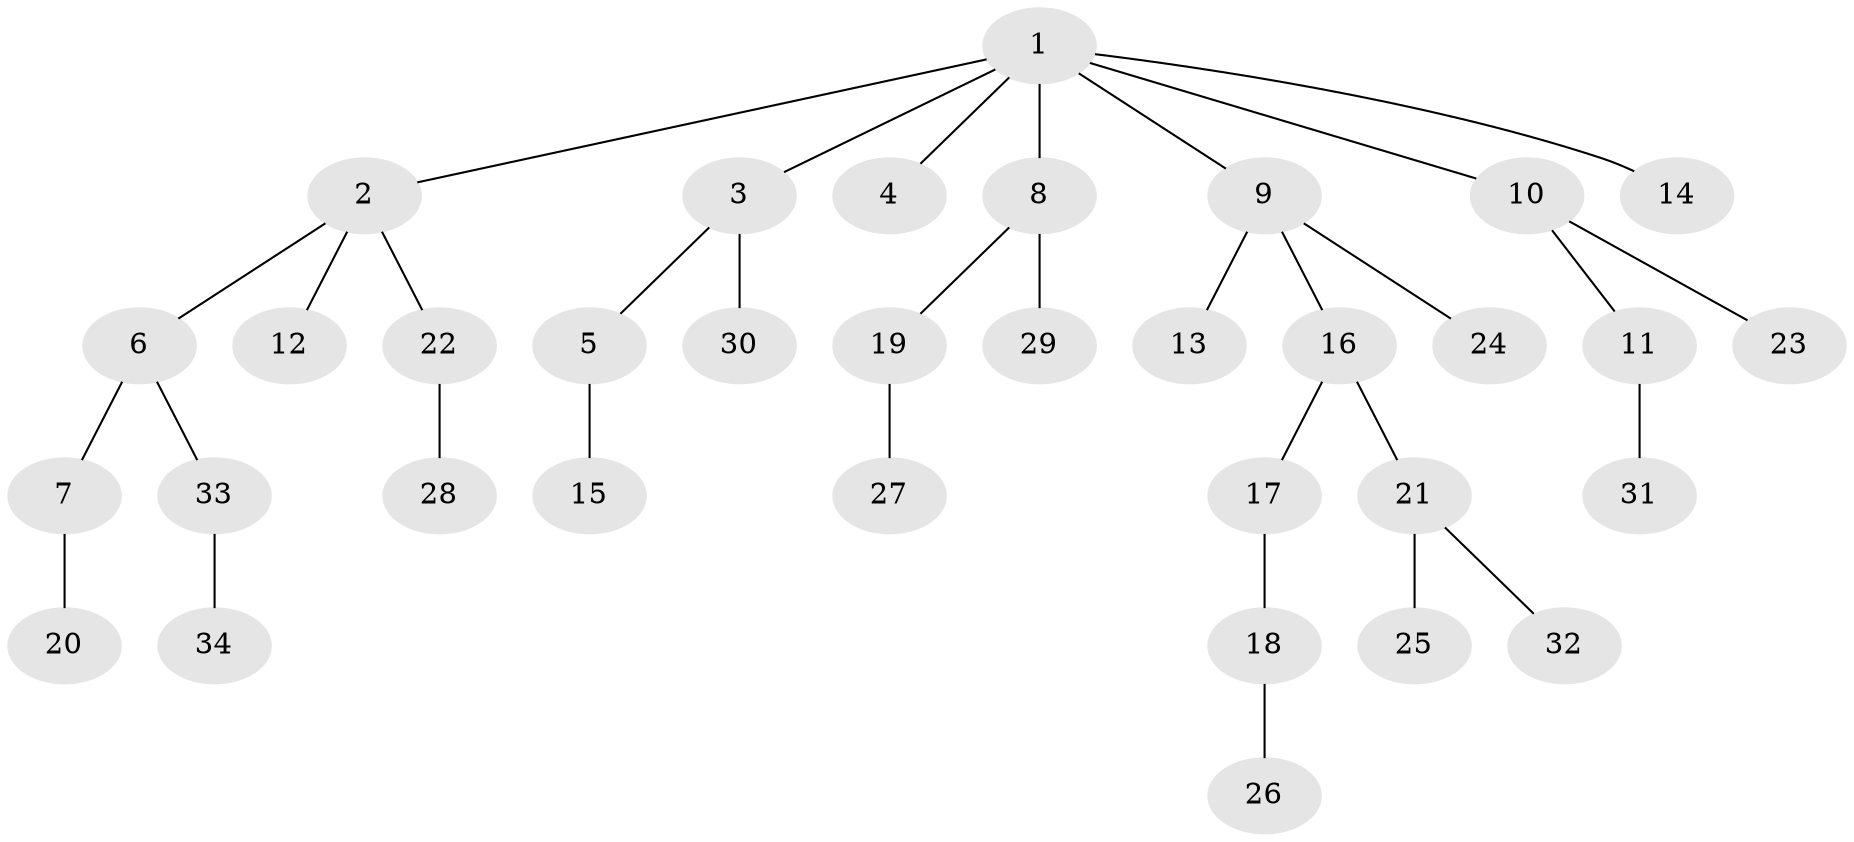 // original degree distribution, {8: 0.01818181818181818, 5: 0.01818181818181818, 4: 0.09090909090909091, 2: 0.2, 3: 0.14545454545454545, 1: 0.5272727272727272}
// Generated by graph-tools (version 1.1) at 2025/51/03/04/25 22:51:34]
// undirected, 34 vertices, 33 edges
graph export_dot {
  node [color=gray90,style=filled];
  1;
  2;
  3;
  4;
  5;
  6;
  7;
  8;
  9;
  10;
  11;
  12;
  13;
  14;
  15;
  16;
  17;
  18;
  19;
  20;
  21;
  22;
  23;
  24;
  25;
  26;
  27;
  28;
  29;
  30;
  31;
  32;
  33;
  34;
  1 -- 2 [weight=1.0];
  1 -- 3 [weight=1.0];
  1 -- 4 [weight=1.0];
  1 -- 8 [weight=1.0];
  1 -- 9 [weight=1.0];
  1 -- 10 [weight=1.0];
  1 -- 14 [weight=1.0];
  2 -- 6 [weight=1.0];
  2 -- 12 [weight=1.0];
  2 -- 22 [weight=1.0];
  3 -- 5 [weight=1.0];
  3 -- 30 [weight=1.0];
  5 -- 15 [weight=1.0];
  6 -- 7 [weight=1.0];
  6 -- 33 [weight=1.0];
  7 -- 20 [weight=1.0];
  8 -- 19 [weight=1.0];
  8 -- 29 [weight=1.0];
  9 -- 13 [weight=1.0];
  9 -- 16 [weight=1.0];
  9 -- 24 [weight=1.0];
  10 -- 11 [weight=1.0];
  10 -- 23 [weight=1.0];
  11 -- 31 [weight=1.0];
  16 -- 17 [weight=1.0];
  16 -- 21 [weight=1.0];
  17 -- 18 [weight=1.0];
  18 -- 26 [weight=1.0];
  19 -- 27 [weight=1.0];
  21 -- 25 [weight=1.0];
  21 -- 32 [weight=1.0];
  22 -- 28 [weight=1.0];
  33 -- 34 [weight=1.0];
}
